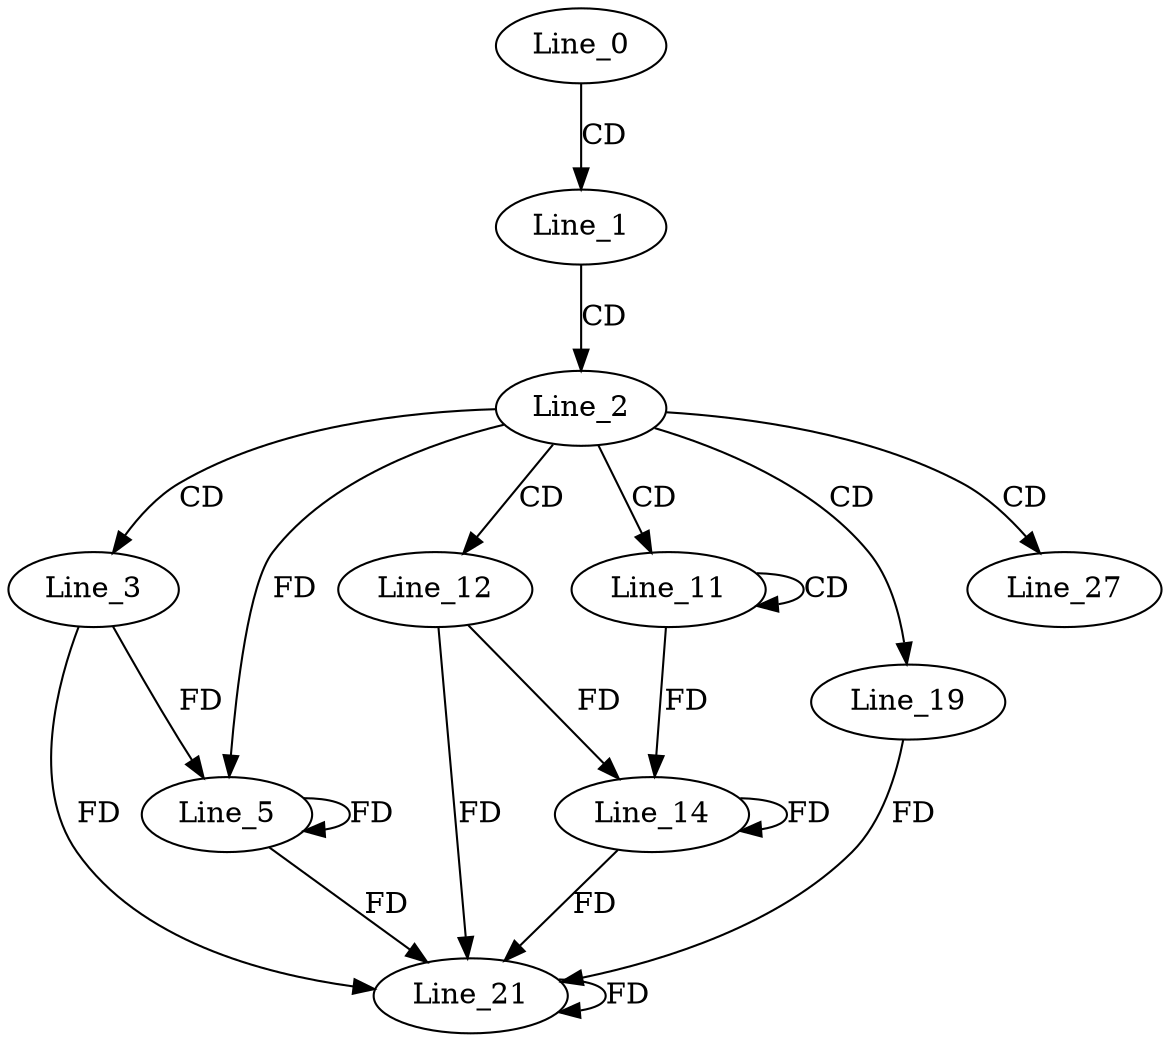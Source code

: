 digraph G {
  Line_0;
  Line_1;
  Line_2;
  Line_3;
  Line_5;
  Line_5;
  Line_11;
  Line_11;
  Line_12;
  Line_14;
  Line_14;
  Line_19;
  Line_21;
  Line_21;
  Line_27;
  Line_0 -> Line_1 [ label="CD" ];
  Line_1 -> Line_2 [ label="CD" ];
  Line_2 -> Line_3 [ label="CD" ];
  Line_3 -> Line_5 [ label="FD" ];
  Line_5 -> Line_5 [ label="FD" ];
  Line_2 -> Line_5 [ label="FD" ];
  Line_2 -> Line_11 [ label="CD" ];
  Line_11 -> Line_11 [ label="CD" ];
  Line_2 -> Line_12 [ label="CD" ];
  Line_12 -> Line_14 [ label="FD" ];
  Line_14 -> Line_14 [ label="FD" ];
  Line_11 -> Line_14 [ label="FD" ];
  Line_2 -> Line_19 [ label="CD" ];
  Line_19 -> Line_21 [ label="FD" ];
  Line_21 -> Line_21 [ label="FD" ];
  Line_12 -> Line_21 [ label="FD" ];
  Line_14 -> Line_21 [ label="FD" ];
  Line_3 -> Line_21 [ label="FD" ];
  Line_5 -> Line_21 [ label="FD" ];
  Line_2 -> Line_27 [ label="CD" ];
}
